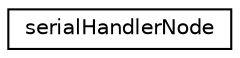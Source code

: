 digraph "Graphical Class Hierarchy"
{
 // LATEX_PDF_SIZE
  edge [fontname="Helvetica",fontsize="10",labelfontname="Helvetica",labelfontsize="10"];
  node [fontname="Helvetica",fontsize="10",shape=record];
  rankdir="LR";
  Node0 [label="serialHandlerNode",height=0.2,width=0.4,color="black", fillcolor="white", style="filled",URL="$classserial_handler_node.html",tooltip="This class implements the translation from the Raspberry Pi ROS messages to messages that the STM boa..."];
}

